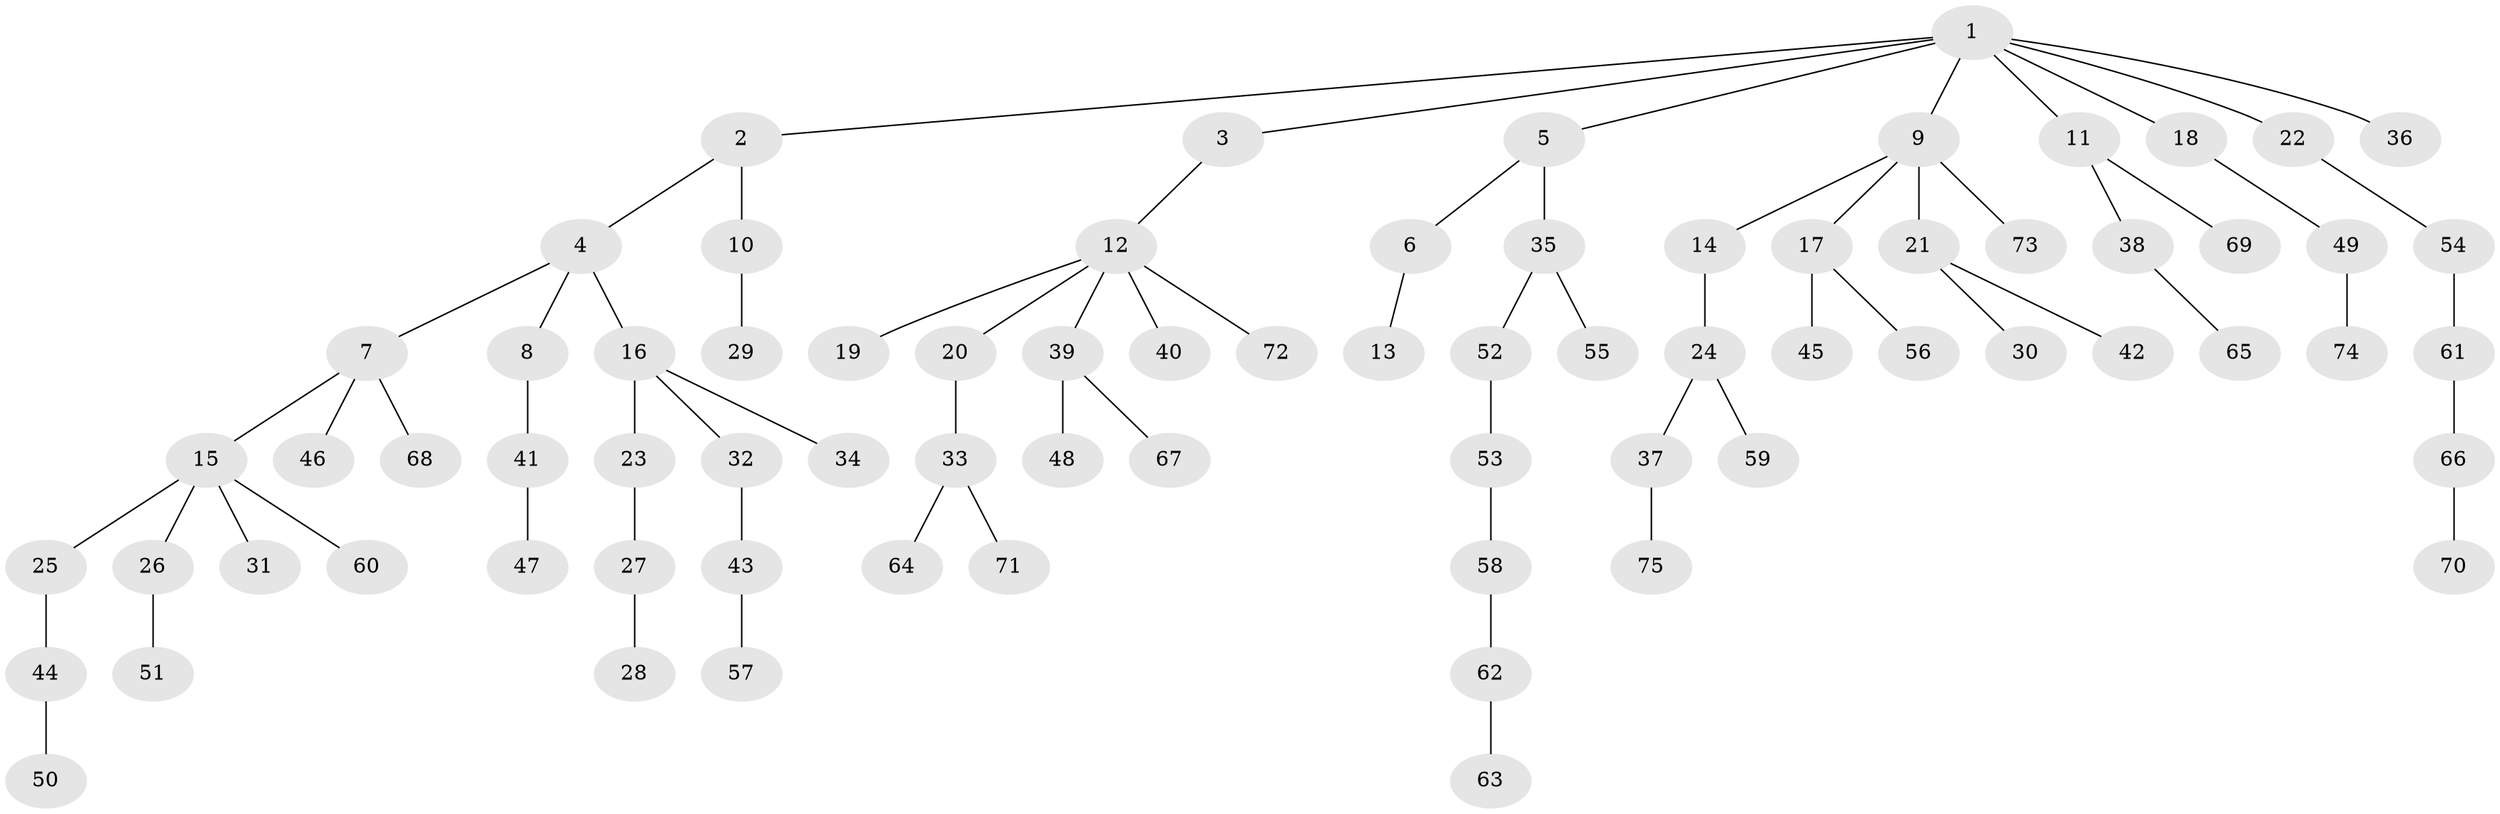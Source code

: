 // coarse degree distribution, {8: 0.019230769230769232, 3: 0.057692307692307696, 6: 0.019230769230769232, 4: 0.07692307692307693, 2: 0.23076923076923078, 5: 0.038461538461538464, 1: 0.5576923076923077}
// Generated by graph-tools (version 1.1) at 2025/19/03/04/25 18:19:13]
// undirected, 75 vertices, 74 edges
graph export_dot {
graph [start="1"]
  node [color=gray90,style=filled];
  1;
  2;
  3;
  4;
  5;
  6;
  7;
  8;
  9;
  10;
  11;
  12;
  13;
  14;
  15;
  16;
  17;
  18;
  19;
  20;
  21;
  22;
  23;
  24;
  25;
  26;
  27;
  28;
  29;
  30;
  31;
  32;
  33;
  34;
  35;
  36;
  37;
  38;
  39;
  40;
  41;
  42;
  43;
  44;
  45;
  46;
  47;
  48;
  49;
  50;
  51;
  52;
  53;
  54;
  55;
  56;
  57;
  58;
  59;
  60;
  61;
  62;
  63;
  64;
  65;
  66;
  67;
  68;
  69;
  70;
  71;
  72;
  73;
  74;
  75;
  1 -- 2;
  1 -- 3;
  1 -- 5;
  1 -- 9;
  1 -- 11;
  1 -- 18;
  1 -- 22;
  1 -- 36;
  2 -- 4;
  2 -- 10;
  3 -- 12;
  4 -- 7;
  4 -- 8;
  4 -- 16;
  5 -- 6;
  5 -- 35;
  6 -- 13;
  7 -- 15;
  7 -- 46;
  7 -- 68;
  8 -- 41;
  9 -- 14;
  9 -- 17;
  9 -- 21;
  9 -- 73;
  10 -- 29;
  11 -- 38;
  11 -- 69;
  12 -- 19;
  12 -- 20;
  12 -- 39;
  12 -- 40;
  12 -- 72;
  14 -- 24;
  15 -- 25;
  15 -- 26;
  15 -- 31;
  15 -- 60;
  16 -- 23;
  16 -- 32;
  16 -- 34;
  17 -- 45;
  17 -- 56;
  18 -- 49;
  20 -- 33;
  21 -- 30;
  21 -- 42;
  22 -- 54;
  23 -- 27;
  24 -- 37;
  24 -- 59;
  25 -- 44;
  26 -- 51;
  27 -- 28;
  32 -- 43;
  33 -- 64;
  33 -- 71;
  35 -- 52;
  35 -- 55;
  37 -- 75;
  38 -- 65;
  39 -- 48;
  39 -- 67;
  41 -- 47;
  43 -- 57;
  44 -- 50;
  49 -- 74;
  52 -- 53;
  53 -- 58;
  54 -- 61;
  58 -- 62;
  61 -- 66;
  62 -- 63;
  66 -- 70;
}
